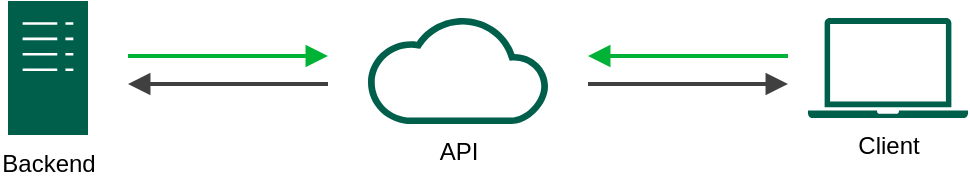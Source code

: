 <mxfile version="14.2.3" type="device"><diagram id="6B1qBcp4baDCMZKh4f8k" name="Page-1"><mxGraphModel dx="1422" dy="1915" grid="1" gridSize="10" guides="1" tooltips="1" connect="1" arrows="1" fold="1" page="1" pageScale="1" pageWidth="827" pageHeight="1169" math="0" shadow="0"><root><mxCell id="0"/><mxCell id="1" parent="0"/><mxCell id="dJIoc_gUdSJGJ-UOyXkI-33" value="Backend" style="pointerEvents=1;shadow=0;dashed=0;html=1;strokeColor=none;fillColor=#005F4B;labelPosition=center;verticalLabelPosition=bottom;verticalAlign=top;align=center;outlineConnect=0;shape=mxgraph.veeam2.server;" vertex="1" parent="1"><mxGeometry x="60" y="-381.5" width="40" height="67" as="geometry"/></mxCell><mxCell id="dJIoc_gUdSJGJ-UOyXkI-35" value="Client" style="pointerEvents=1;shadow=0;dashed=0;html=1;strokeColor=none;fillColor=#005F4B;labelPosition=center;verticalLabelPosition=bottom;verticalAlign=top;align=center;outlineConnect=0;shape=mxgraph.veeam2.laptop;" vertex="1" parent="1"><mxGeometry x="460" y="-373" width="80" height="50" as="geometry"/></mxCell><mxCell id="dJIoc_gUdSJGJ-UOyXkI-36" value="API" style="pointerEvents=1;shadow=0;dashed=0;html=1;strokeColor=none;fillColor=#005F4B;labelPosition=center;verticalLabelPosition=bottom;verticalAlign=top;align=center;outlineConnect=0;shape=mxgraph.veeam2.cloud;" vertex="1" parent="1"><mxGeometry x="240" y="-373" width="90" height="53" as="geometry"/></mxCell><mxCell id="dJIoc_gUdSJGJ-UOyXkI-39" value="" style="edgeStyle=none;rounded=0;html=1;entryX=0;entryY=0.5;jettySize=auto;orthogonalLoop=1;strokeColor=#00B336;strokeWidth=2;fontColor=#000000;jumpStyle=none;endArrow=block;endFill=1;startArrow=none;" edge="1" parent="1"><mxGeometry width="100" relative="1" as="geometry"><mxPoint x="120" y="-354" as="sourcePoint"/><mxPoint x="220" y="-354" as="targetPoint"/></mxGeometry></mxCell><mxCell id="dJIoc_gUdSJGJ-UOyXkI-40" value="" style="edgeStyle=none;rounded=0;html=1;entryX=0;entryY=0.5;jettySize=auto;orthogonalLoop=1;strokeColor=#404040;strokeWidth=2;fontColor=#000000;jumpStyle=none;endArrow=block;endFill=1;startArrow=none;sketch=0;shadow=0;" edge="1" parent="1"><mxGeometry width="100" relative="1" as="geometry"><mxPoint x="220" y="-340" as="sourcePoint"/><mxPoint x="120" y="-340" as="targetPoint"/></mxGeometry></mxCell><mxCell id="dJIoc_gUdSJGJ-UOyXkI-41" value="" style="edgeStyle=none;rounded=0;html=1;entryX=0;entryY=0.5;jettySize=auto;orthogonalLoop=1;strokeColor=#00B336;strokeWidth=2;fontColor=#000000;jumpStyle=none;endArrow=block;endFill=1;startArrow=none;" edge="1" parent="1"><mxGeometry width="100" relative="1" as="geometry"><mxPoint x="450" y="-354" as="sourcePoint"/><mxPoint x="350" y="-354" as="targetPoint"/></mxGeometry></mxCell><mxCell id="dJIoc_gUdSJGJ-UOyXkI-42" value="" style="edgeStyle=none;rounded=0;html=1;entryX=0;entryY=0.5;jettySize=auto;orthogonalLoop=1;strokeColor=#404040;strokeWidth=2;fontColor=#000000;jumpStyle=none;endArrow=block;endFill=1;startArrow=none;sketch=0;shadow=0;" edge="1" parent="1"><mxGeometry width="100" relative="1" as="geometry"><mxPoint x="350" y="-340" as="sourcePoint"/><mxPoint x="450" y="-340" as="targetPoint"/></mxGeometry></mxCell></root></mxGraphModel></diagram></mxfile>